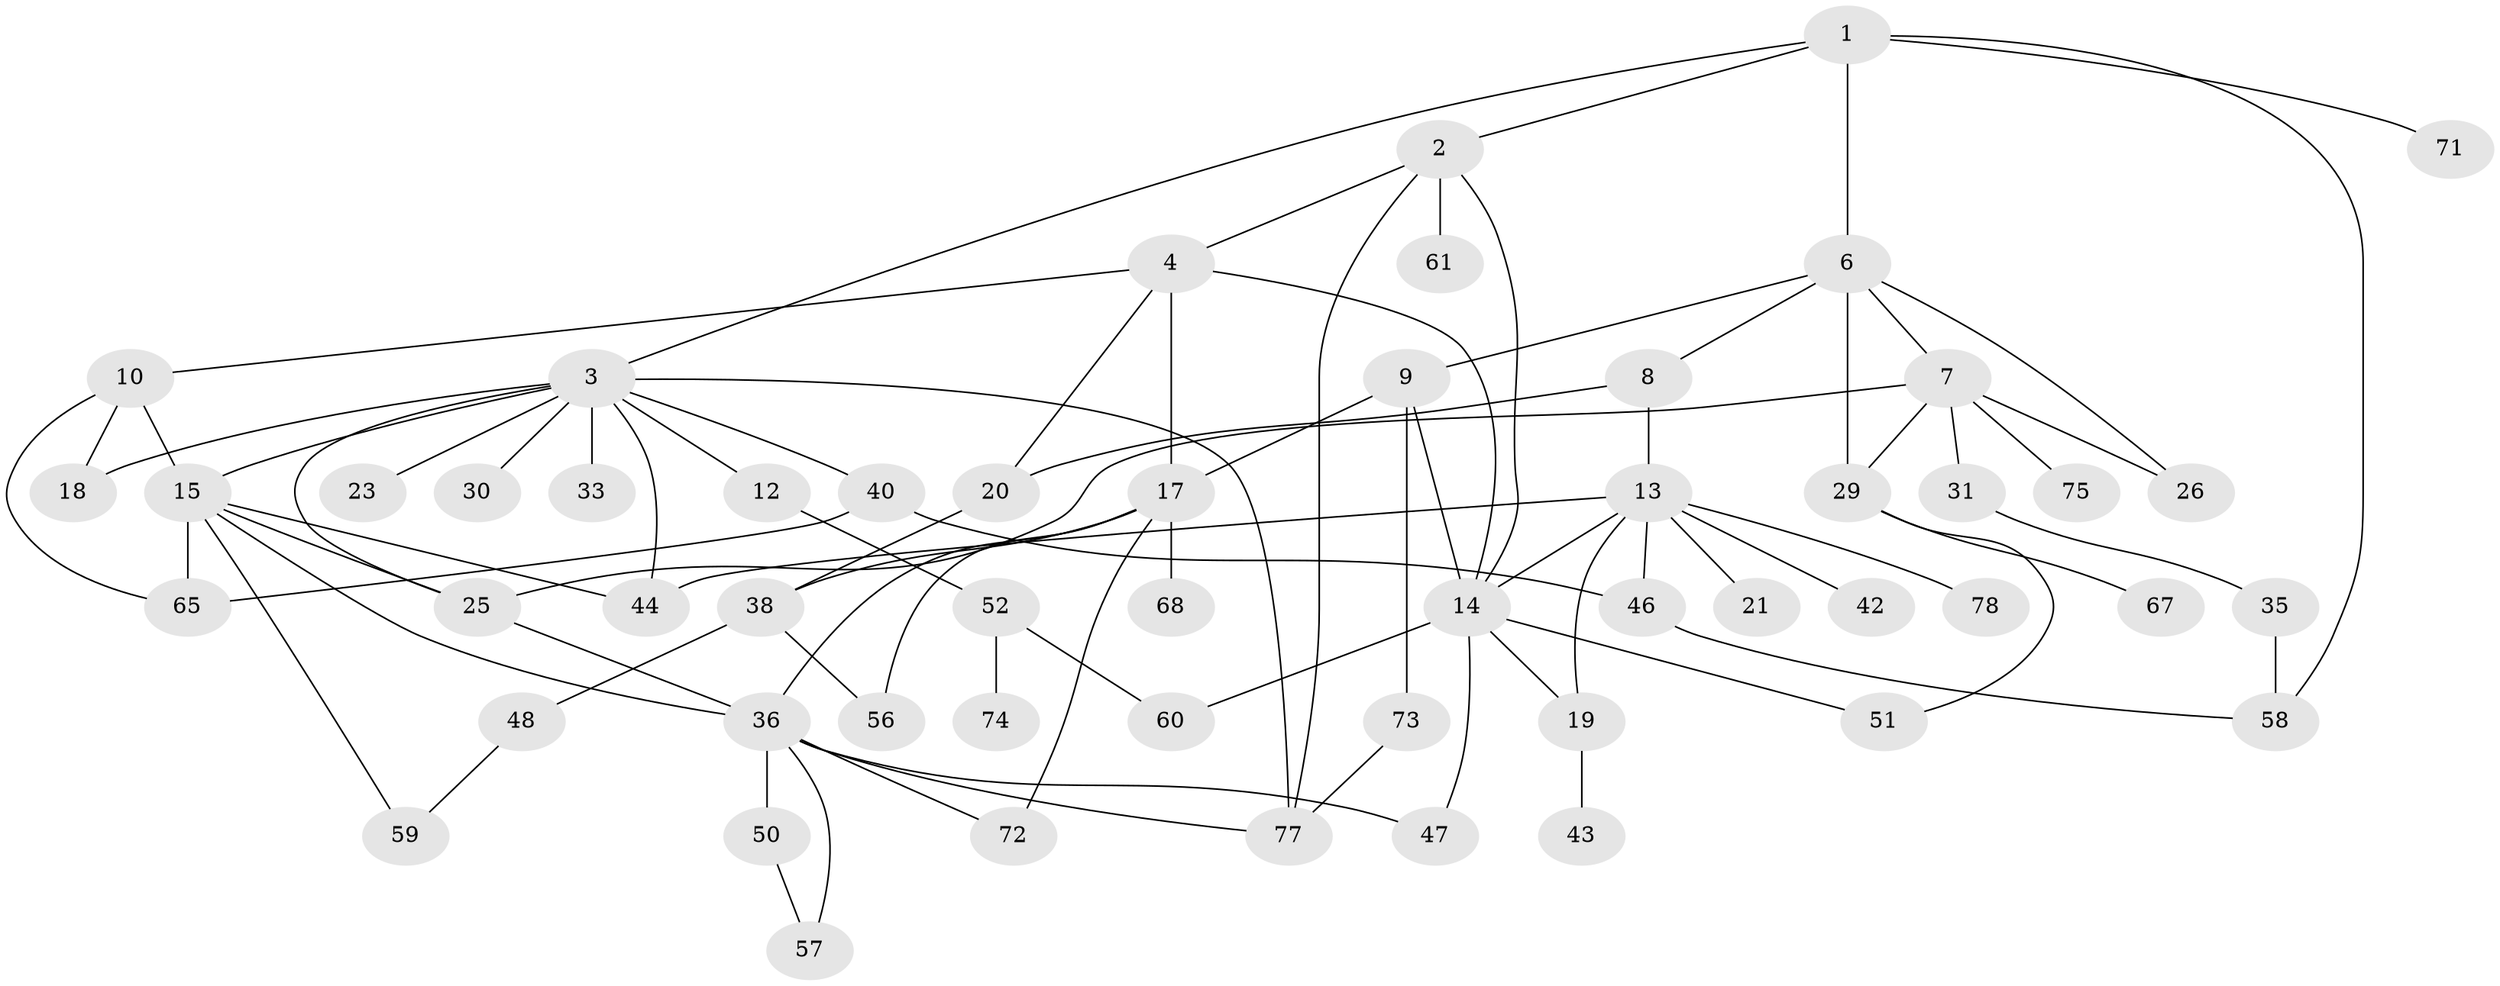 // Generated by graph-tools (version 1.1) at 2025/51/02/27/25 19:51:36]
// undirected, 54 vertices, 85 edges
graph export_dot {
graph [start="1"]
  node [color=gray90,style=filled];
  1 [super="+24"];
  2 [super="+5"];
  3 [super="+11"];
  4 [super="+63"];
  6;
  7 [super="+16"];
  8;
  9 [super="+34"];
  10 [super="+41"];
  12 [super="+45"];
  13 [super="+39"];
  14 [super="+22"];
  15 [super="+37"];
  17 [super="+28"];
  18;
  19 [super="+32"];
  20;
  21 [super="+27"];
  23;
  25 [super="+66"];
  26;
  29 [super="+49"];
  30;
  31;
  33;
  35;
  36 [super="+64"];
  38 [super="+53"];
  40;
  42 [super="+54"];
  43;
  44 [super="+76"];
  46;
  47 [super="+70"];
  48;
  50;
  51;
  52 [super="+55"];
  56;
  57;
  58 [super="+62"];
  59 [super="+69"];
  60;
  61;
  65;
  67;
  68;
  71;
  72;
  73;
  74;
  75;
  77;
  78;
  1 -- 2;
  1 -- 3;
  1 -- 6;
  1 -- 58;
  1 -- 71;
  2 -- 4;
  2 -- 61;
  2 -- 77;
  2 -- 14;
  3 -- 18;
  3 -- 30;
  3 -- 33;
  3 -- 40;
  3 -- 44;
  3 -- 77;
  3 -- 23;
  3 -- 25;
  3 -- 12;
  3 -- 15;
  4 -- 10;
  4 -- 14;
  4 -- 20;
  4 -- 17;
  6 -- 7;
  6 -- 8;
  6 -- 9;
  6 -- 29;
  6 -- 26;
  7 -- 29;
  7 -- 26;
  7 -- 75;
  7 -- 31;
  7 -- 25;
  8 -- 13;
  8 -- 20;
  9 -- 17 [weight=2];
  9 -- 14;
  9 -- 73;
  10 -- 15;
  10 -- 65;
  10 -- 18;
  12 -- 52;
  13 -- 19;
  13 -- 21;
  13 -- 46;
  13 -- 78;
  13 -- 42;
  13 -- 14;
  13 -- 44;
  14 -- 47;
  14 -- 60;
  14 -- 19;
  14 -- 51;
  15 -- 65;
  15 -- 36;
  15 -- 25;
  15 -- 44;
  15 -- 59;
  17 -- 68;
  17 -- 72;
  17 -- 36;
  17 -- 38;
  17 -- 56;
  19 -- 43;
  20 -- 38;
  25 -- 36;
  29 -- 51;
  29 -- 67;
  31 -- 35;
  35 -- 58;
  36 -- 50;
  36 -- 57;
  36 -- 72;
  36 -- 77;
  36 -- 47;
  38 -- 48;
  38 -- 56;
  40 -- 65;
  40 -- 46;
  46 -- 58;
  48 -- 59;
  50 -- 57;
  52 -- 74 [weight=2];
  52 -- 60;
  73 -- 77;
}
